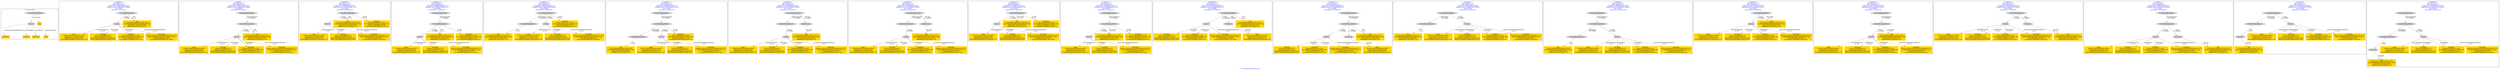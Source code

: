 digraph n0 {
fontcolor="blue"
remincross="true"
label="s18-s-indianapolis-artists.xml"
subgraph cluster_0 {
label="1-correct model"
n2[style="filled",color="white",fillcolor="lightgray",label="CulturalHeritageObject1"];
n3[style="filled",color="white",fillcolor="lightgray",label="Person1"];
n4[shape="plaintext",style="filled",fillcolor="gold",label="title"];
n5[shape="plaintext",style="filled",fillcolor="gold",label="nationality"];
n6[shape="plaintext",style="filled",fillcolor="gold",label="birthDate"];
n7[shape="plaintext",style="filled",fillcolor="gold",label="deathDate"];
n8[shape="plaintext",style="filled",fillcolor="gold",label="name"];
}
subgraph cluster_1 {
label="candidate 0\nlink coherence:1.0\nnode coherence:1.0\nconfidence:0.4964610894795386\nmapping score:0.5988203631598462\ncost:5.9999\n-precision:1.0-recall:1.0"
n10[style="filled",color="white",fillcolor="lightgray",label="CulturalHeritageObject1"];
n11[style="filled",color="white",fillcolor="lightgray",label="Person1"];
n12[shape="plaintext",style="filled",fillcolor="gold",label="title\n[CulturalHeritageObject,title,0.343]\n[CulturalHeritageObject,description,0.268]\n[Document,classLink,0.216]\n[WebResource,classLink,0.173]"];
n13[shape="plaintext",style="filled",fillcolor="gold",label="name\n[Person,nameOfThePerson,0.488]\n[Document,classLink,0.266]\n[WebResource,classLink,0.134]\n[CulturalHeritageObject,provenance,0.112]"];
n14[shape="plaintext",style="filled",fillcolor="gold",label="birthDate\n[Person,dateOfBirth,0.5]\n[Person,dateOfDeath,0.237]\n[CulturalHeritageObject,created,0.222]\n[Person,biographicalInformation,0.041]"];
n15[shape="plaintext",style="filled",fillcolor="gold",label="deathDate\n[Person,dateOfDeath,0.441]\n[CulturalHeritageObject,created,0.308]\n[Person,dateOfBirth,0.178]\n[CulturalHeritageObject,title,0.074]"];
n16[shape="plaintext",style="filled",fillcolor="gold",label="nationality\n[Person,countryAssociatedWithThePerson,0.711]\n[CulturalHeritageObject,provenance,0.128]\n[Concept,prefLabel,0.097]\n[CulturalHeritageObject,title,0.064]"];
}
subgraph cluster_2 {
label="candidate 1\nlink coherence:1.0\nnode coherence:1.0\nconfidence:0.4964610894795386\nmapping score:0.5988203631598462\ncost:6.99982\n-precision:0.86-recall:1.0"
n18[style="filled",color="white",fillcolor="lightgray",label="CulturalHeritageObject1"];
n19[style="filled",color="white",fillcolor="lightgray",label="Person1"];
n20[style="filled",color="white",fillcolor="lightgray",label="EuropeanaAggregation1"];
n21[shape="plaintext",style="filled",fillcolor="gold",label="title\n[CulturalHeritageObject,title,0.343]\n[CulturalHeritageObject,description,0.268]\n[Document,classLink,0.216]\n[WebResource,classLink,0.173]"];
n22[shape="plaintext",style="filled",fillcolor="gold",label="name\n[Person,nameOfThePerson,0.488]\n[Document,classLink,0.266]\n[WebResource,classLink,0.134]\n[CulturalHeritageObject,provenance,0.112]"];
n23[shape="plaintext",style="filled",fillcolor="gold",label="birthDate\n[Person,dateOfBirth,0.5]\n[Person,dateOfDeath,0.237]\n[CulturalHeritageObject,created,0.222]\n[Person,biographicalInformation,0.041]"];
n24[shape="plaintext",style="filled",fillcolor="gold",label="deathDate\n[Person,dateOfDeath,0.441]\n[CulturalHeritageObject,created,0.308]\n[Person,dateOfBirth,0.178]\n[CulturalHeritageObject,title,0.074]"];
n25[shape="plaintext",style="filled",fillcolor="gold",label="nationality\n[Person,countryAssociatedWithThePerson,0.711]\n[CulturalHeritageObject,provenance,0.128]\n[Concept,prefLabel,0.097]\n[CulturalHeritageObject,title,0.064]"];
}
subgraph cluster_3 {
label="candidate 10\nlink coherence:1.0\nnode coherence:1.0\nconfidence:0.4698587894232311\nmapping score:0.5899529298077437\ncost:5.9999\n-precision:0.83-recall:0.83"
n27[style="filled",color="white",fillcolor="lightgray",label="CulturalHeritageObject1"];
n28[style="filled",color="white",fillcolor="lightgray",label="Person1"];
n29[shape="plaintext",style="filled",fillcolor="gold",label="title\n[CulturalHeritageObject,title,0.343]\n[CulturalHeritageObject,description,0.268]\n[Document,classLink,0.216]\n[WebResource,classLink,0.173]"];
n30[shape="plaintext",style="filled",fillcolor="gold",label="name\n[Person,nameOfThePerson,0.488]\n[Document,classLink,0.266]\n[WebResource,classLink,0.134]\n[CulturalHeritageObject,provenance,0.112]"];
n31[shape="plaintext",style="filled",fillcolor="gold",label="birthDate\n[Person,dateOfBirth,0.5]\n[Person,dateOfDeath,0.237]\n[CulturalHeritageObject,created,0.222]\n[Person,biographicalInformation,0.041]"];
n32[shape="plaintext",style="filled",fillcolor="gold",label="deathDate\n[Person,dateOfDeath,0.441]\n[CulturalHeritageObject,created,0.308]\n[Person,dateOfBirth,0.178]\n[CulturalHeritageObject,title,0.074]"];
n33[shape="plaintext",style="filled",fillcolor="gold",label="nationality\n[Person,countryAssociatedWithThePerson,0.711]\n[CulturalHeritageObject,provenance,0.128]\n[Concept,prefLabel,0.097]\n[CulturalHeritageObject,title,0.064]"];
}
subgraph cluster_4 {
label="candidate 11\nlink coherence:1.0\nnode coherence:1.0\nconfidence:0.4698587894232311\nmapping score:0.5899529298077437\ncost:6.99982\n-precision:0.71-recall:0.83"
n35[style="filled",color="white",fillcolor="lightgray",label="CulturalHeritageObject1"];
n36[style="filled",color="white",fillcolor="lightgray",label="Person1"];
n37[style="filled",color="white",fillcolor="lightgray",label="EuropeanaAggregation1"];
n38[shape="plaintext",style="filled",fillcolor="gold",label="title\n[CulturalHeritageObject,title,0.343]\n[CulturalHeritageObject,description,0.268]\n[Document,classLink,0.216]\n[WebResource,classLink,0.173]"];
n39[shape="plaintext",style="filled",fillcolor="gold",label="name\n[Person,nameOfThePerson,0.488]\n[Document,classLink,0.266]\n[WebResource,classLink,0.134]\n[CulturalHeritageObject,provenance,0.112]"];
n40[shape="plaintext",style="filled",fillcolor="gold",label="birthDate\n[Person,dateOfBirth,0.5]\n[Person,dateOfDeath,0.237]\n[CulturalHeritageObject,created,0.222]\n[Person,biographicalInformation,0.041]"];
n41[shape="plaintext",style="filled",fillcolor="gold",label="deathDate\n[Person,dateOfDeath,0.441]\n[CulturalHeritageObject,created,0.308]\n[Person,dateOfBirth,0.178]\n[CulturalHeritageObject,title,0.074]"];
n42[shape="plaintext",style="filled",fillcolor="gold",label="nationality\n[Person,countryAssociatedWithThePerson,0.711]\n[CulturalHeritageObject,provenance,0.128]\n[Concept,prefLabel,0.097]\n[CulturalHeritageObject,title,0.064]"];
}
subgraph cluster_5 {
label="candidate 12\nlink coherence:1.0\nnode coherence:1.0\nconfidence:0.4698587894232311\nmapping score:0.5566195964744104\ncost:6.99989\n-precision:0.57-recall:0.67"
n44[style="filled",color="white",fillcolor="lightgray",label="CulturalHeritageObject1"];
n45[style="filled",color="white",fillcolor="lightgray",label="CulturalHeritageObject2"];
n46[style="filled",color="white",fillcolor="lightgray",label="Person1"];
n47[shape="plaintext",style="filled",fillcolor="gold",label="name\n[Person,nameOfThePerson,0.488]\n[Document,classLink,0.266]\n[WebResource,classLink,0.134]\n[CulturalHeritageObject,provenance,0.112]"];
n48[shape="plaintext",style="filled",fillcolor="gold",label="birthDate\n[Person,dateOfBirth,0.5]\n[Person,dateOfDeath,0.237]\n[CulturalHeritageObject,created,0.222]\n[Person,biographicalInformation,0.041]"];
n49[shape="plaintext",style="filled",fillcolor="gold",label="deathDate\n[Person,dateOfDeath,0.441]\n[CulturalHeritageObject,created,0.308]\n[Person,dateOfBirth,0.178]\n[CulturalHeritageObject,title,0.074]"];
n50[shape="plaintext",style="filled",fillcolor="gold",label="title\n[CulturalHeritageObject,title,0.343]\n[CulturalHeritageObject,description,0.268]\n[Document,classLink,0.216]\n[WebResource,classLink,0.173]"];
n51[shape="plaintext",style="filled",fillcolor="gold",label="nationality\n[Person,countryAssociatedWithThePerson,0.711]\n[CulturalHeritageObject,provenance,0.128]\n[Concept,prefLabel,0.097]\n[CulturalHeritageObject,title,0.064]"];
}
subgraph cluster_6 {
label="candidate 13\nlink coherence:1.0\nnode coherence:1.0\nconfidence:0.4698587894232311\nmapping score:0.5566195964744104\ncost:7.99981\n-precision:0.5-recall:0.67"
n53[style="filled",color="white",fillcolor="lightgray",label="CulturalHeritageObject1"];
n54[style="filled",color="white",fillcolor="lightgray",label="CulturalHeritageObject2"];
n55[style="filled",color="white",fillcolor="lightgray",label="Person1"];
n56[style="filled",color="white",fillcolor="lightgray",label="EuropeanaAggregation1"];
n57[shape="plaintext",style="filled",fillcolor="gold",label="name\n[Person,nameOfThePerson,0.488]\n[Document,classLink,0.266]\n[WebResource,classLink,0.134]\n[CulturalHeritageObject,provenance,0.112]"];
n58[shape="plaintext",style="filled",fillcolor="gold",label="birthDate\n[Person,dateOfBirth,0.5]\n[Person,dateOfDeath,0.237]\n[CulturalHeritageObject,created,0.222]\n[Person,biographicalInformation,0.041]"];
n59[shape="plaintext",style="filled",fillcolor="gold",label="deathDate\n[Person,dateOfDeath,0.441]\n[CulturalHeritageObject,created,0.308]\n[Person,dateOfBirth,0.178]\n[CulturalHeritageObject,title,0.074]"];
n60[shape="plaintext",style="filled",fillcolor="gold",label="title\n[CulturalHeritageObject,title,0.343]\n[CulturalHeritageObject,description,0.268]\n[Document,classLink,0.216]\n[WebResource,classLink,0.173]"];
n61[shape="plaintext",style="filled",fillcolor="gold",label="nationality\n[Person,countryAssociatedWithThePerson,0.711]\n[CulturalHeritageObject,provenance,0.128]\n[Concept,prefLabel,0.097]\n[CulturalHeritageObject,title,0.064]"];
}
subgraph cluster_7 {
label="candidate 14\nlink coherence:1.0\nnode coherence:1.0\nconfidence:0.46236444663520837\nmapping score:0.5874548155450695\ncost:7.99974\n-precision:0.62-recall:0.83"
n63[style="filled",color="white",fillcolor="lightgray",label="CulturalHeritageObject1"];
n64[style="filled",color="white",fillcolor="lightgray",label="Person1"];
n65[style="filled",color="white",fillcolor="lightgray",label="EuropeanaAggregation1"];
n66[style="filled",color="white",fillcolor="lightgray",label="WebResource1"];
n67[shape="plaintext",style="filled",fillcolor="gold",label="name\n[Person,nameOfThePerson,0.488]\n[Document,classLink,0.266]\n[WebResource,classLink,0.134]\n[CulturalHeritageObject,provenance,0.112]"];
n68[shape="plaintext",style="filled",fillcolor="gold",label="birthDate\n[Person,dateOfBirth,0.5]\n[Person,dateOfDeath,0.237]\n[CulturalHeritageObject,created,0.222]\n[Person,biographicalInformation,0.041]"];
n69[shape="plaintext",style="filled",fillcolor="gold",label="deathDate\n[Person,dateOfDeath,0.441]\n[CulturalHeritageObject,created,0.308]\n[Person,dateOfBirth,0.178]\n[CulturalHeritageObject,title,0.074]"];
n70[shape="plaintext",style="filled",fillcolor="gold",label="title\n[CulturalHeritageObject,title,0.343]\n[CulturalHeritageObject,description,0.268]\n[Document,classLink,0.216]\n[WebResource,classLink,0.173]"];
n71[shape="plaintext",style="filled",fillcolor="gold",label="nationality\n[Person,countryAssociatedWithThePerson,0.711]\n[CulturalHeritageObject,provenance,0.128]\n[Concept,prefLabel,0.097]\n[CulturalHeritageObject,title,0.064]"];
}
subgraph cluster_8 {
label="candidate 15\nlink coherence:1.0\nnode coherence:1.0\nconfidence:0.46236444663520837\nmapping score:0.5874548155450695\ncost:7.99981\n-precision:0.62-recall:0.83"
n73[style="filled",color="white",fillcolor="lightgray",label="CulturalHeritageObject1"];
n74[style="filled",color="white",fillcolor="lightgray",label="Person1"];
n75[style="filled",color="white",fillcolor="lightgray",label="EuropeanaAggregation1"];
n76[style="filled",color="white",fillcolor="lightgray",label="WebResource2"];
n77[shape="plaintext",style="filled",fillcolor="gold",label="name\n[Person,nameOfThePerson,0.488]\n[Document,classLink,0.266]\n[WebResource,classLink,0.134]\n[CulturalHeritageObject,provenance,0.112]"];
n78[shape="plaintext",style="filled",fillcolor="gold",label="birthDate\n[Person,dateOfBirth,0.5]\n[Person,dateOfDeath,0.237]\n[CulturalHeritageObject,created,0.222]\n[Person,biographicalInformation,0.041]"];
n79[shape="plaintext",style="filled",fillcolor="gold",label="title\n[CulturalHeritageObject,title,0.343]\n[CulturalHeritageObject,description,0.268]\n[Document,classLink,0.216]\n[WebResource,classLink,0.173]"];
n80[shape="plaintext",style="filled",fillcolor="gold",label="deathDate\n[Person,dateOfDeath,0.441]\n[CulturalHeritageObject,created,0.308]\n[Person,dateOfBirth,0.178]\n[CulturalHeritageObject,title,0.074]"];
n81[shape="plaintext",style="filled",fillcolor="gold",label="nationality\n[Person,countryAssociatedWithThePerson,0.711]\n[CulturalHeritageObject,provenance,0.128]\n[Concept,prefLabel,0.097]\n[CulturalHeritageObject,title,0.064]"];
}
subgraph cluster_9 {
label="candidate 16\nlink coherence:1.0\nnode coherence:1.0\nconfidence:0.4548691672741235\nmapping score:0.5849563890913745\ncost:5.9999\n-precision:0.67-recall:0.67"
n83[style="filled",color="white",fillcolor="lightgray",label="CulturalHeritageObject1"];
n84[style="filled",color="white",fillcolor="lightgray",label="Person1"];
n85[shape="plaintext",style="filled",fillcolor="gold",label="title\n[CulturalHeritageObject,title,0.343]\n[CulturalHeritageObject,description,0.268]\n[Document,classLink,0.216]\n[WebResource,classLink,0.173]"];
n86[shape="plaintext",style="filled",fillcolor="gold",label="name\n[Person,nameOfThePerson,0.488]\n[Document,classLink,0.266]\n[WebResource,classLink,0.134]\n[CulturalHeritageObject,provenance,0.112]"];
n87[shape="plaintext",style="filled",fillcolor="gold",label="birthDate\n[Person,dateOfBirth,0.5]\n[Person,dateOfDeath,0.237]\n[CulturalHeritageObject,created,0.222]\n[Person,biographicalInformation,0.041]"];
n88[shape="plaintext",style="filled",fillcolor="gold",label="deathDate\n[Person,dateOfDeath,0.441]\n[CulturalHeritageObject,created,0.308]\n[Person,dateOfBirth,0.178]\n[CulturalHeritageObject,title,0.074]"];
n89[shape="plaintext",style="filled",fillcolor="gold",label="nationality\n[Person,countryAssociatedWithThePerson,0.711]\n[CulturalHeritageObject,provenance,0.128]\n[Concept,prefLabel,0.097]\n[CulturalHeritageObject,title,0.064]"];
}
subgraph cluster_10 {
label="candidate 17\nlink coherence:1.0\nnode coherence:1.0\nconfidence:0.4548691672741235\nmapping score:0.5849563890913745\ncost:6.99982\n-precision:0.57-recall:0.67"
n91[style="filled",color="white",fillcolor="lightgray",label="CulturalHeritageObject1"];
n92[style="filled",color="white",fillcolor="lightgray",label="Person1"];
n93[style="filled",color="white",fillcolor="lightgray",label="EuropeanaAggregation1"];
n94[shape="plaintext",style="filled",fillcolor="gold",label="title\n[CulturalHeritageObject,title,0.343]\n[CulturalHeritageObject,description,0.268]\n[Document,classLink,0.216]\n[WebResource,classLink,0.173]"];
n95[shape="plaintext",style="filled",fillcolor="gold",label="name\n[Person,nameOfThePerson,0.488]\n[Document,classLink,0.266]\n[WebResource,classLink,0.134]\n[CulturalHeritageObject,provenance,0.112]"];
n96[shape="plaintext",style="filled",fillcolor="gold",label="birthDate\n[Person,dateOfBirth,0.5]\n[Person,dateOfDeath,0.237]\n[CulturalHeritageObject,created,0.222]\n[Person,biographicalInformation,0.041]"];
n97[shape="plaintext",style="filled",fillcolor="gold",label="deathDate\n[Person,dateOfDeath,0.441]\n[CulturalHeritageObject,created,0.308]\n[Person,dateOfBirth,0.178]\n[CulturalHeritageObject,title,0.074]"];
n98[shape="plaintext",style="filled",fillcolor="gold",label="nationality\n[Person,countryAssociatedWithThePerson,0.711]\n[CulturalHeritageObject,provenance,0.128]\n[Concept,prefLabel,0.097]\n[CulturalHeritageObject,title,0.064]"];
}
subgraph cluster_11 {
label="candidate 18\nlink coherence:1.0\nnode coherence:1.0\nconfidence:0.45209729029641077\nmapping score:0.5506990967654702\ncost:6.99989\n-precision:0.71-recall:0.83"
n100[style="filled",color="white",fillcolor="lightgray",label="CulturalHeritageObject1"];
n101[style="filled",color="white",fillcolor="lightgray",label="Person1"];
n102[style="filled",color="white",fillcolor="lightgray",label="Document1"];
n103[shape="plaintext",style="filled",fillcolor="gold",label="title\n[CulturalHeritageObject,title,0.343]\n[CulturalHeritageObject,description,0.268]\n[Document,classLink,0.216]\n[WebResource,classLink,0.173]"];
n104[shape="plaintext",style="filled",fillcolor="gold",label="name\n[Person,nameOfThePerson,0.488]\n[Document,classLink,0.266]\n[WebResource,classLink,0.134]\n[CulturalHeritageObject,provenance,0.112]"];
n105[shape="plaintext",style="filled",fillcolor="gold",label="birthDate\n[Person,dateOfBirth,0.5]\n[Person,dateOfDeath,0.237]\n[CulturalHeritageObject,created,0.222]\n[Person,biographicalInformation,0.041]"];
n106[shape="plaintext",style="filled",fillcolor="gold",label="deathDate\n[Person,dateOfDeath,0.441]\n[CulturalHeritageObject,created,0.308]\n[Person,dateOfBirth,0.178]\n[CulturalHeritageObject,title,0.074]"];
n107[shape="plaintext",style="filled",fillcolor="gold",label="nationality\n[Person,countryAssociatedWithThePerson,0.711]\n[CulturalHeritageObject,provenance,0.128]\n[Concept,prefLabel,0.097]\n[CulturalHeritageObject,title,0.064]"];
}
subgraph cluster_12 {
label="candidate 19\nlink coherence:1.0\nnode coherence:1.0\nconfidence:0.45209729029641077\nmapping score:0.5506990967654702\ncost:7.99981\n-precision:0.62-recall:0.83"
n109[style="filled",color="white",fillcolor="lightgray",label="CulturalHeritageObject1"];
n110[style="filled",color="white",fillcolor="lightgray",label="Person1"];
n111[style="filled",color="white",fillcolor="lightgray",label="Document1"];
n112[style="filled",color="white",fillcolor="lightgray",label="EuropeanaAggregation1"];
n113[shape="plaintext",style="filled",fillcolor="gold",label="title\n[CulturalHeritageObject,title,0.343]\n[CulturalHeritageObject,description,0.268]\n[Document,classLink,0.216]\n[WebResource,classLink,0.173]"];
n114[shape="plaintext",style="filled",fillcolor="gold",label="name\n[Person,nameOfThePerson,0.488]\n[Document,classLink,0.266]\n[WebResource,classLink,0.134]\n[CulturalHeritageObject,provenance,0.112]"];
n115[shape="plaintext",style="filled",fillcolor="gold",label="birthDate\n[Person,dateOfBirth,0.5]\n[Person,dateOfDeath,0.237]\n[CulturalHeritageObject,created,0.222]\n[Person,biographicalInformation,0.041]"];
n116[shape="plaintext",style="filled",fillcolor="gold",label="deathDate\n[Person,dateOfDeath,0.441]\n[CulturalHeritageObject,created,0.308]\n[Person,dateOfBirth,0.178]\n[CulturalHeritageObject,title,0.074]"];
n117[shape="plaintext",style="filled",fillcolor="gold",label="nationality\n[Person,countryAssociatedWithThePerson,0.711]\n[CulturalHeritageObject,provenance,0.128]\n[Concept,prefLabel,0.097]\n[CulturalHeritageObject,title,0.064]"];
}
subgraph cluster_13 {
label="candidate 2\nlink coherence:1.0\nnode coherence:1.0\nconfidence:0.4964610894795386\nmapping score:0.5988203631598462\ncost:6.99989\n-precision:0.71-recall:0.83"
n119[style="filled",color="white",fillcolor="lightgray",label="CulturalHeritageObject1"];
n120[style="filled",color="white",fillcolor="lightgray",label="CulturalHeritageObject2"];
n121[style="filled",color="white",fillcolor="lightgray",label="Person1"];
n122[shape="plaintext",style="filled",fillcolor="gold",label="name\n[Person,nameOfThePerson,0.488]\n[Document,classLink,0.266]\n[WebResource,classLink,0.134]\n[CulturalHeritageObject,provenance,0.112]"];
n123[shape="plaintext",style="filled",fillcolor="gold",label="birthDate\n[Person,dateOfBirth,0.5]\n[Person,dateOfDeath,0.237]\n[CulturalHeritageObject,created,0.222]\n[Person,biographicalInformation,0.041]"];
n124[shape="plaintext",style="filled",fillcolor="gold",label="title\n[CulturalHeritageObject,title,0.343]\n[CulturalHeritageObject,description,0.268]\n[Document,classLink,0.216]\n[WebResource,classLink,0.173]"];
n125[shape="plaintext",style="filled",fillcolor="gold",label="deathDate\n[Person,dateOfDeath,0.441]\n[CulturalHeritageObject,created,0.308]\n[Person,dateOfBirth,0.178]\n[CulturalHeritageObject,title,0.074]"];
n126[shape="plaintext",style="filled",fillcolor="gold",label="nationality\n[Person,countryAssociatedWithThePerson,0.711]\n[CulturalHeritageObject,provenance,0.128]\n[Concept,prefLabel,0.097]\n[CulturalHeritageObject,title,0.064]"];
}
subgraph cluster_14 {
label="candidate 3\nlink coherence:1.0\nnode coherence:1.0\nconfidence:0.4964610894795386\nmapping score:0.5988203631598462\ncost:7.99981\n-precision:0.62-recall:0.83"
n128[style="filled",color="white",fillcolor="lightgray",label="CulturalHeritageObject1"];
n129[style="filled",color="white",fillcolor="lightgray",label="CulturalHeritageObject2"];
n130[style="filled",color="white",fillcolor="lightgray",label="Person1"];
n131[style="filled",color="white",fillcolor="lightgray",label="EuropeanaAggregation1"];
n132[shape="plaintext",style="filled",fillcolor="gold",label="name\n[Person,nameOfThePerson,0.488]\n[Document,classLink,0.266]\n[WebResource,classLink,0.134]\n[CulturalHeritageObject,provenance,0.112]"];
n133[shape="plaintext",style="filled",fillcolor="gold",label="birthDate\n[Person,dateOfBirth,0.5]\n[Person,dateOfDeath,0.237]\n[CulturalHeritageObject,created,0.222]\n[Person,biographicalInformation,0.041]"];
n134[shape="plaintext",style="filled",fillcolor="gold",label="title\n[CulturalHeritageObject,title,0.343]\n[CulturalHeritageObject,description,0.268]\n[Document,classLink,0.216]\n[WebResource,classLink,0.173]"];
n135[shape="plaintext",style="filled",fillcolor="gold",label="deathDate\n[Person,dateOfDeath,0.441]\n[CulturalHeritageObject,created,0.308]\n[Person,dateOfBirth,0.178]\n[CulturalHeritageObject,title,0.074]"];
n136[shape="plaintext",style="filled",fillcolor="gold",label="nationality\n[Person,countryAssociatedWithThePerson,0.711]\n[CulturalHeritageObject,provenance,0.128]\n[Concept,prefLabel,0.097]\n[CulturalHeritageObject,title,0.064]"];
}
subgraph cluster_15 {
label="candidate 4\nlink coherence:1.0\nnode coherence:1.0\nconfidence:0.48147146733043095\nmapping score:0.593823822443477\ncost:5.9999\n-precision:0.83-recall:0.83"
n138[style="filled",color="white",fillcolor="lightgray",label="CulturalHeritageObject1"];
n139[style="filled",color="white",fillcolor="lightgray",label="Person1"];
n140[shape="plaintext",style="filled",fillcolor="gold",label="title\n[CulturalHeritageObject,title,0.343]\n[CulturalHeritageObject,description,0.268]\n[Document,classLink,0.216]\n[WebResource,classLink,0.173]"];
n141[shape="plaintext",style="filled",fillcolor="gold",label="name\n[Person,nameOfThePerson,0.488]\n[Document,classLink,0.266]\n[WebResource,classLink,0.134]\n[CulturalHeritageObject,provenance,0.112]"];
n142[shape="plaintext",style="filled",fillcolor="gold",label="birthDate\n[Person,dateOfBirth,0.5]\n[Person,dateOfDeath,0.237]\n[CulturalHeritageObject,created,0.222]\n[Person,biographicalInformation,0.041]"];
n143[shape="plaintext",style="filled",fillcolor="gold",label="deathDate\n[Person,dateOfDeath,0.441]\n[CulturalHeritageObject,created,0.308]\n[Person,dateOfBirth,0.178]\n[CulturalHeritageObject,title,0.074]"];
n144[shape="plaintext",style="filled",fillcolor="gold",label="nationality\n[Person,countryAssociatedWithThePerson,0.711]\n[CulturalHeritageObject,provenance,0.128]\n[Concept,prefLabel,0.097]\n[CulturalHeritageObject,title,0.064]"];
}
subgraph cluster_16 {
label="candidate 5\nlink coherence:1.0\nnode coherence:1.0\nconfidence:0.48147146733043095\nmapping score:0.593823822443477\ncost:6.99982\n-precision:0.71-recall:0.83"
n146[style="filled",color="white",fillcolor="lightgray",label="CulturalHeritageObject1"];
n147[style="filled",color="white",fillcolor="lightgray",label="Person1"];
n148[style="filled",color="white",fillcolor="lightgray",label="EuropeanaAggregation1"];
n149[shape="plaintext",style="filled",fillcolor="gold",label="title\n[CulturalHeritageObject,title,0.343]\n[CulturalHeritageObject,description,0.268]\n[Document,classLink,0.216]\n[WebResource,classLink,0.173]"];
n150[shape="plaintext",style="filled",fillcolor="gold",label="name\n[Person,nameOfThePerson,0.488]\n[Document,classLink,0.266]\n[WebResource,classLink,0.134]\n[CulturalHeritageObject,provenance,0.112]"];
n151[shape="plaintext",style="filled",fillcolor="gold",label="birthDate\n[Person,dateOfBirth,0.5]\n[Person,dateOfDeath,0.237]\n[CulturalHeritageObject,created,0.222]\n[Person,biographicalInformation,0.041]"];
n152[shape="plaintext",style="filled",fillcolor="gold",label="deathDate\n[Person,dateOfDeath,0.441]\n[CulturalHeritageObject,created,0.308]\n[Person,dateOfBirth,0.178]\n[CulturalHeritageObject,title,0.074]"];
n153[shape="plaintext",style="filled",fillcolor="gold",label="nationality\n[Person,countryAssociatedWithThePerson,0.711]\n[CulturalHeritageObject,provenance,0.128]\n[Concept,prefLabel,0.097]\n[CulturalHeritageObject,title,0.064]"];
}
subgraph cluster_17 {
label="candidate 6\nlink coherence:1.0\nnode coherence:1.0\nconfidence:0.47098430945186526\nmapping score:0.5903281031506218\ncost:6.99989\n-precision:0.71-recall:0.83"
n155[style="filled",color="white",fillcolor="lightgray",label="CulturalHeritageObject1"];
n156[style="filled",color="white",fillcolor="lightgray",label="Person1"];
n157[style="filled",color="white",fillcolor="lightgray",label="Document1"];
n158[shape="plaintext",style="filled",fillcolor="gold",label="title\n[CulturalHeritageObject,title,0.343]\n[CulturalHeritageObject,description,0.268]\n[Document,classLink,0.216]\n[WebResource,classLink,0.173]"];
n159[shape="plaintext",style="filled",fillcolor="gold",label="name\n[Person,nameOfThePerson,0.488]\n[Document,classLink,0.266]\n[WebResource,classLink,0.134]\n[CulturalHeritageObject,provenance,0.112]"];
n160[shape="plaintext",style="filled",fillcolor="gold",label="birthDate\n[Person,dateOfBirth,0.5]\n[Person,dateOfDeath,0.237]\n[CulturalHeritageObject,created,0.222]\n[Person,biographicalInformation,0.041]"];
n161[shape="plaintext",style="filled",fillcolor="gold",label="deathDate\n[Person,dateOfDeath,0.441]\n[CulturalHeritageObject,created,0.308]\n[Person,dateOfBirth,0.178]\n[CulturalHeritageObject,title,0.074]"];
n162[shape="plaintext",style="filled",fillcolor="gold",label="nationality\n[Person,countryAssociatedWithThePerson,0.711]\n[CulturalHeritageObject,provenance,0.128]\n[Concept,prefLabel,0.097]\n[CulturalHeritageObject,title,0.064]"];
}
subgraph cluster_18 {
label="candidate 7\nlink coherence:1.0\nnode coherence:1.0\nconfidence:0.47098430945186526\nmapping score:0.5903281031506218\ncost:7.99981\n-precision:0.62-recall:0.83"
n164[style="filled",color="white",fillcolor="lightgray",label="CulturalHeritageObject1"];
n165[style="filled",color="white",fillcolor="lightgray",label="Person1"];
n166[style="filled",color="white",fillcolor="lightgray",label="Document1"];
n167[style="filled",color="white",fillcolor="lightgray",label="EuropeanaAggregation1"];
n168[shape="plaintext",style="filled",fillcolor="gold",label="title\n[CulturalHeritageObject,title,0.343]\n[CulturalHeritageObject,description,0.268]\n[Document,classLink,0.216]\n[WebResource,classLink,0.173]"];
n169[shape="plaintext",style="filled",fillcolor="gold",label="name\n[Person,nameOfThePerson,0.488]\n[Document,classLink,0.266]\n[WebResource,classLink,0.134]\n[CulturalHeritageObject,provenance,0.112]"];
n170[shape="plaintext",style="filled",fillcolor="gold",label="birthDate\n[Person,dateOfBirth,0.5]\n[Person,dateOfDeath,0.237]\n[CulturalHeritageObject,created,0.222]\n[Person,biographicalInformation,0.041]"];
n171[shape="plaintext",style="filled",fillcolor="gold",label="deathDate\n[Person,dateOfDeath,0.441]\n[CulturalHeritageObject,created,0.308]\n[Person,dateOfBirth,0.178]\n[CulturalHeritageObject,title,0.074]"];
n172[shape="plaintext",style="filled",fillcolor="gold",label="nationality\n[Person,countryAssociatedWithThePerson,0.711]\n[CulturalHeritageObject,provenance,0.128]\n[Concept,prefLabel,0.097]\n[CulturalHeritageObject,title,0.064]"];
}
subgraph cluster_19 {
label="candidate 8\nlink coherence:1.0\nnode coherence:1.0\nconfidence:0.47098430945186526\nmapping score:0.5903281031506218\ncost:7.99989\n-precision:0.62-recall:0.83"
n174[style="filled",color="white",fillcolor="lightgray",label="CulturalHeritageObject1"];
n175[style="filled",color="white",fillcolor="lightgray",label="CulturalHeritageObject2"];
n176[style="filled",color="white",fillcolor="lightgray",label="Person1"];
n177[style="filled",color="white",fillcolor="lightgray",label="Document2"];
n178[shape="plaintext",style="filled",fillcolor="gold",label="name\n[Person,nameOfThePerson,0.488]\n[Document,classLink,0.266]\n[WebResource,classLink,0.134]\n[CulturalHeritageObject,provenance,0.112]"];
n179[shape="plaintext",style="filled",fillcolor="gold",label="birthDate\n[Person,dateOfBirth,0.5]\n[Person,dateOfDeath,0.237]\n[CulturalHeritageObject,created,0.222]\n[Person,biographicalInformation,0.041]"];
n180[shape="plaintext",style="filled",fillcolor="gold",label="deathDate\n[Person,dateOfDeath,0.441]\n[CulturalHeritageObject,created,0.308]\n[Person,dateOfBirth,0.178]\n[CulturalHeritageObject,title,0.074]"];
n181[shape="plaintext",style="filled",fillcolor="gold",label="nationality\n[Person,countryAssociatedWithThePerson,0.711]\n[CulturalHeritageObject,provenance,0.128]\n[Concept,prefLabel,0.097]\n[CulturalHeritageObject,title,0.064]"];
n182[shape="plaintext",style="filled",fillcolor="gold",label="title\n[CulturalHeritageObject,title,0.343]\n[CulturalHeritageObject,description,0.268]\n[Document,classLink,0.216]\n[WebResource,classLink,0.173]"];
}
subgraph cluster_20 {
label="candidate 9\nlink coherence:1.0\nnode coherence:1.0\nconfidence:0.47098430945186526\nmapping score:0.5903281031506218\ncost:8.99981\n-precision:0.56-recall:0.83"
n184[style="filled",color="white",fillcolor="lightgray",label="CulturalHeritageObject1"];
n185[style="filled",color="white",fillcolor="lightgray",label="CulturalHeritageObject2"];
n186[style="filled",color="white",fillcolor="lightgray",label="Person1"];
n187[style="filled",color="white",fillcolor="lightgray",label="Document2"];
n188[style="filled",color="white",fillcolor="lightgray",label="EuropeanaAggregation1"];
n189[shape="plaintext",style="filled",fillcolor="gold",label="name\n[Person,nameOfThePerson,0.488]\n[Document,classLink,0.266]\n[WebResource,classLink,0.134]\n[CulturalHeritageObject,provenance,0.112]"];
n190[shape="plaintext",style="filled",fillcolor="gold",label="birthDate\n[Person,dateOfBirth,0.5]\n[Person,dateOfDeath,0.237]\n[CulturalHeritageObject,created,0.222]\n[Person,biographicalInformation,0.041]"];
n191[shape="plaintext",style="filled",fillcolor="gold",label="deathDate\n[Person,dateOfDeath,0.441]\n[CulturalHeritageObject,created,0.308]\n[Person,dateOfBirth,0.178]\n[CulturalHeritageObject,title,0.074]"];
n192[shape="plaintext",style="filled",fillcolor="gold",label="nationality\n[Person,countryAssociatedWithThePerson,0.711]\n[CulturalHeritageObject,provenance,0.128]\n[Concept,prefLabel,0.097]\n[CulturalHeritageObject,title,0.064]"];
n193[shape="plaintext",style="filled",fillcolor="gold",label="title\n[CulturalHeritageObject,title,0.343]\n[CulturalHeritageObject,description,0.268]\n[Document,classLink,0.216]\n[WebResource,classLink,0.173]"];
}
n2 -> n3[color="brown",fontcolor="black",label="creator"]
n2 -> n4[color="brown",fontcolor="black",label="title"]
n3 -> n5[color="brown",fontcolor="black",label="countryAssociatedWithThePerson"]
n3 -> n6[color="brown",fontcolor="black",label="dateOfBirth"]
n3 -> n7[color="brown",fontcolor="black",label="dateOfDeath"]
n3 -> n8[color="brown",fontcolor="black",label="nameOfThePerson"]
n10 -> n11[color="brown",fontcolor="black",label="creator\nw=0.9999"]
n10 -> n12[color="brown",fontcolor="black",label="title\nw=1.0"]
n11 -> n13[color="brown",fontcolor="black",label="nameOfThePerson\nw=1.0"]
n11 -> n14[color="brown",fontcolor="black",label="dateOfBirth\nw=1.0"]
n11 -> n15[color="brown",fontcolor="black",label="dateOfDeath\nw=1.0"]
n11 -> n16[color="brown",fontcolor="black",label="countryAssociatedWithThePerson\nw=1.0"]
n18 -> n19[color="brown",fontcolor="black",label="creator\nw=0.9999"]
n20 -> n18[color="brown",fontcolor="black",label="aggregatedCHO\nw=0.99992"]
n18 -> n21[color="brown",fontcolor="black",label="title\nw=1.0"]
n19 -> n22[color="brown",fontcolor="black",label="nameOfThePerson\nw=1.0"]
n19 -> n23[color="brown",fontcolor="black",label="dateOfBirth\nw=1.0"]
n19 -> n24[color="brown",fontcolor="black",label="dateOfDeath\nw=1.0"]
n19 -> n25[color="brown",fontcolor="black",label="countryAssociatedWithThePerson\nw=1.0"]
n27 -> n28[color="brown",fontcolor="black",label="creator\nw=0.9999"]
n27 -> n29[color="brown",fontcolor="black",label="title\nw=1.0"]
n28 -> n30[color="brown",fontcolor="black",label="nameOfThePerson\nw=1.0"]
n28 -> n31[color="brown",fontcolor="black",label="dateOfBirth\nw=1.0"]
n27 -> n32[color="brown",fontcolor="black",label="created\nw=1.0"]
n28 -> n33[color="brown",fontcolor="black",label="countryAssociatedWithThePerson\nw=1.0"]
n35 -> n36[color="brown",fontcolor="black",label="creator\nw=0.9999"]
n37 -> n35[color="brown",fontcolor="black",label="aggregatedCHO\nw=0.99992"]
n35 -> n38[color="brown",fontcolor="black",label="title\nw=1.0"]
n36 -> n39[color="brown",fontcolor="black",label="nameOfThePerson\nw=1.0"]
n36 -> n40[color="brown",fontcolor="black",label="dateOfBirth\nw=1.0"]
n35 -> n41[color="brown",fontcolor="black",label="created\nw=1.0"]
n36 -> n42[color="brown",fontcolor="black",label="countryAssociatedWithThePerson\nw=1.0"]
n44 -> n45[color="brown",fontcolor="black",label="isRelatedTo\nw=0.99999"]
n44 -> n46[color="brown",fontcolor="black",label="creator\nw=0.9999"]
n46 -> n47[color="brown",fontcolor="black",label="nameOfThePerson\nw=1.0"]
n46 -> n48[color="brown",fontcolor="black",label="dateOfBirth\nw=1.0"]
n44 -> n49[color="brown",fontcolor="black",label="created\nw=1.0"]
n45 -> n50[color="brown",fontcolor="black",label="title\nw=1.0"]
n46 -> n51[color="brown",fontcolor="black",label="countryAssociatedWithThePerson\nw=1.0"]
n53 -> n54[color="brown",fontcolor="black",label="isRelatedTo\nw=0.99999"]
n53 -> n55[color="brown",fontcolor="black",label="creator\nw=0.9999"]
n56 -> n53[color="brown",fontcolor="black",label="aggregatedCHO\nw=0.99992"]
n55 -> n57[color="brown",fontcolor="black",label="nameOfThePerson\nw=1.0"]
n55 -> n58[color="brown",fontcolor="black",label="dateOfBirth\nw=1.0"]
n53 -> n59[color="brown",fontcolor="black",label="created\nw=1.0"]
n54 -> n60[color="brown",fontcolor="black",label="title\nw=1.0"]
n55 -> n61[color="brown",fontcolor="black",label="countryAssociatedWithThePerson\nw=1.0"]
n63 -> n64[color="brown",fontcolor="black",label="creator\nw=0.9999"]
n65 -> n63[color="brown",fontcolor="black",label="aggregatedCHO\nw=0.99992"]
n65 -> n66[color="brown",fontcolor="black",label="hasView\nw=0.99992"]
n64 -> n67[color="brown",fontcolor="black",label="nameOfThePerson\nw=1.0"]
n64 -> n68[color="brown",fontcolor="black",label="dateOfBirth\nw=1.0"]
n64 -> n69[color="brown",fontcolor="black",label="dateOfDeath\nw=1.0"]
n66 -> n70[color="brown",fontcolor="black",label="classLink\nw=1.0"]
n64 -> n71[color="brown",fontcolor="black",label="countryAssociatedWithThePerson\nw=1.0"]
n73 -> n74[color="brown",fontcolor="black",label="creator\nw=0.9999"]
n75 -> n73[color="brown",fontcolor="black",label="aggregatedCHO\nw=0.99992"]
n75 -> n76[color="brown",fontcolor="black",label="hasView\nw=0.99999"]
n74 -> n77[color="brown",fontcolor="black",label="nameOfThePerson\nw=1.0"]
n74 -> n78[color="brown",fontcolor="black",label="dateOfBirth\nw=1.0"]
n76 -> n79[color="brown",fontcolor="black",label="classLink\nw=1.0"]
n74 -> n80[color="brown",fontcolor="black",label="dateOfDeath\nw=1.0"]
n74 -> n81[color="brown",fontcolor="black",label="countryAssociatedWithThePerson\nw=1.0"]
n83 -> n84[color="brown",fontcolor="black",label="creator\nw=0.9999"]
n83 -> n85[color="brown",fontcolor="black",label="description\nw=1.0"]
n84 -> n86[color="brown",fontcolor="black",label="nameOfThePerson\nw=1.0"]
n84 -> n87[color="brown",fontcolor="black",label="dateOfBirth\nw=1.0"]
n83 -> n88[color="brown",fontcolor="black",label="created\nw=1.0"]
n84 -> n89[color="brown",fontcolor="black",label="countryAssociatedWithThePerson\nw=1.0"]
n91 -> n92[color="brown",fontcolor="black",label="creator\nw=0.9999"]
n93 -> n91[color="brown",fontcolor="black",label="aggregatedCHO\nw=0.99992"]
n91 -> n94[color="brown",fontcolor="black",label="description\nw=1.0"]
n92 -> n95[color="brown",fontcolor="black",label="nameOfThePerson\nw=1.0"]
n92 -> n96[color="brown",fontcolor="black",label="dateOfBirth\nw=1.0"]
n91 -> n97[color="brown",fontcolor="black",label="created\nw=1.0"]
n92 -> n98[color="brown",fontcolor="black",label="countryAssociatedWithThePerson\nw=1.0"]
n100 -> n101[color="brown",fontcolor="black",label="creator\nw=0.9999"]
n100 -> n102[color="brown",fontcolor="black",label="page\nw=0.99999"]
n100 -> n103[color="brown",fontcolor="black",label="title\nw=1.0"]
n102 -> n104[color="brown",fontcolor="black",label="classLink\nw=1.0"]
n101 -> n105[color="brown",fontcolor="black",label="dateOfBirth\nw=1.0"]
n101 -> n106[color="brown",fontcolor="black",label="dateOfDeath\nw=1.0"]
n101 -> n107[color="brown",fontcolor="black",label="countryAssociatedWithThePerson\nw=1.0"]
n109 -> n110[color="brown",fontcolor="black",label="creator\nw=0.9999"]
n109 -> n111[color="brown",fontcolor="black",label="page\nw=0.99999"]
n112 -> n109[color="brown",fontcolor="black",label="aggregatedCHO\nw=0.99992"]
n109 -> n113[color="brown",fontcolor="black",label="title\nw=1.0"]
n111 -> n114[color="brown",fontcolor="black",label="classLink\nw=1.0"]
n110 -> n115[color="brown",fontcolor="black",label="dateOfBirth\nw=1.0"]
n110 -> n116[color="brown",fontcolor="black",label="dateOfDeath\nw=1.0"]
n110 -> n117[color="brown",fontcolor="black",label="countryAssociatedWithThePerson\nw=1.0"]
n119 -> n120[color="brown",fontcolor="black",label="isRelatedTo\nw=0.99999"]
n119 -> n121[color="brown",fontcolor="black",label="creator\nw=0.9999"]
n121 -> n122[color="brown",fontcolor="black",label="nameOfThePerson\nw=1.0"]
n121 -> n123[color="brown",fontcolor="black",label="dateOfBirth\nw=1.0"]
n120 -> n124[color="brown",fontcolor="black",label="title\nw=1.0"]
n121 -> n125[color="brown",fontcolor="black",label="dateOfDeath\nw=1.0"]
n121 -> n126[color="brown",fontcolor="black",label="countryAssociatedWithThePerson\nw=1.0"]
n128 -> n129[color="brown",fontcolor="black",label="isRelatedTo\nw=0.99999"]
n128 -> n130[color="brown",fontcolor="black",label="creator\nw=0.9999"]
n131 -> n128[color="brown",fontcolor="black",label="aggregatedCHO\nw=0.99992"]
n130 -> n132[color="brown",fontcolor="black",label="nameOfThePerson\nw=1.0"]
n130 -> n133[color="brown",fontcolor="black",label="dateOfBirth\nw=1.0"]
n129 -> n134[color="brown",fontcolor="black",label="title\nw=1.0"]
n130 -> n135[color="brown",fontcolor="black",label="dateOfDeath\nw=1.0"]
n130 -> n136[color="brown",fontcolor="black",label="countryAssociatedWithThePerson\nw=1.0"]
n138 -> n139[color="brown",fontcolor="black",label="creator\nw=0.9999"]
n138 -> n140[color="brown",fontcolor="black",label="description\nw=1.0"]
n139 -> n141[color="brown",fontcolor="black",label="nameOfThePerson\nw=1.0"]
n139 -> n142[color="brown",fontcolor="black",label="dateOfBirth\nw=1.0"]
n139 -> n143[color="brown",fontcolor="black",label="dateOfDeath\nw=1.0"]
n139 -> n144[color="brown",fontcolor="black",label="countryAssociatedWithThePerson\nw=1.0"]
n146 -> n147[color="brown",fontcolor="black",label="creator\nw=0.9999"]
n148 -> n146[color="brown",fontcolor="black",label="aggregatedCHO\nw=0.99992"]
n146 -> n149[color="brown",fontcolor="black",label="description\nw=1.0"]
n147 -> n150[color="brown",fontcolor="black",label="nameOfThePerson\nw=1.0"]
n147 -> n151[color="brown",fontcolor="black",label="dateOfBirth\nw=1.0"]
n147 -> n152[color="brown",fontcolor="black",label="dateOfDeath\nw=1.0"]
n147 -> n153[color="brown",fontcolor="black",label="countryAssociatedWithThePerson\nw=1.0"]
n155 -> n156[color="brown",fontcolor="black",label="creator\nw=0.9999"]
n155 -> n157[color="brown",fontcolor="black",label="page\nw=0.99999"]
n157 -> n158[color="brown",fontcolor="black",label="classLink\nw=1.0"]
n156 -> n159[color="brown",fontcolor="black",label="nameOfThePerson\nw=1.0"]
n156 -> n160[color="brown",fontcolor="black",label="dateOfBirth\nw=1.0"]
n156 -> n161[color="brown",fontcolor="black",label="dateOfDeath\nw=1.0"]
n156 -> n162[color="brown",fontcolor="black",label="countryAssociatedWithThePerson\nw=1.0"]
n164 -> n165[color="brown",fontcolor="black",label="creator\nw=0.9999"]
n164 -> n166[color="brown",fontcolor="black",label="page\nw=0.99999"]
n167 -> n164[color="brown",fontcolor="black",label="aggregatedCHO\nw=0.99992"]
n166 -> n168[color="brown",fontcolor="black",label="classLink\nw=1.0"]
n165 -> n169[color="brown",fontcolor="black",label="nameOfThePerson\nw=1.0"]
n165 -> n170[color="brown",fontcolor="black",label="dateOfBirth\nw=1.0"]
n165 -> n171[color="brown",fontcolor="black",label="dateOfDeath\nw=1.0"]
n165 -> n172[color="brown",fontcolor="black",label="countryAssociatedWithThePerson\nw=1.0"]
n174 -> n175[color="brown",fontcolor="black",label="isRelatedTo\nw=0.99999"]
n174 -> n176[color="brown",fontcolor="black",label="creator\nw=0.9999"]
n175 -> n177[color="brown",fontcolor="black",label="page\nw=1.0"]
n176 -> n178[color="brown",fontcolor="black",label="nameOfThePerson\nw=1.0"]
n176 -> n179[color="brown",fontcolor="black",label="dateOfBirth\nw=1.0"]
n176 -> n180[color="brown",fontcolor="black",label="dateOfDeath\nw=1.0"]
n176 -> n181[color="brown",fontcolor="black",label="countryAssociatedWithThePerson\nw=1.0"]
n177 -> n182[color="brown",fontcolor="black",label="classLink\nw=1.0"]
n184 -> n185[color="brown",fontcolor="black",label="isRelatedTo\nw=0.99999"]
n184 -> n186[color="brown",fontcolor="black",label="creator\nw=0.9999"]
n185 -> n187[color="brown",fontcolor="black",label="page\nw=1.0"]
n188 -> n184[color="brown",fontcolor="black",label="aggregatedCHO\nw=0.99992"]
n186 -> n189[color="brown",fontcolor="black",label="nameOfThePerson\nw=1.0"]
n186 -> n190[color="brown",fontcolor="black",label="dateOfBirth\nw=1.0"]
n186 -> n191[color="brown",fontcolor="black",label="dateOfDeath\nw=1.0"]
n186 -> n192[color="brown",fontcolor="black",label="countryAssociatedWithThePerson\nw=1.0"]
n187 -> n193[color="brown",fontcolor="black",label="classLink\nw=1.0"]
}
